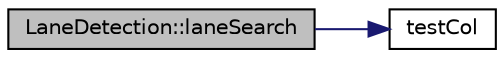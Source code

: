 digraph "LaneDetection::laneSearch"
{
 // LATEX_PDF_SIZE
  edge [fontname="Helvetica",fontsize="10",labelfontname="Helvetica",labelfontsize="10"];
  node [fontname="Helvetica",fontsize="10",shape=record];
  rankdir="LR";
  Node1 [label="LaneDetection::laneSearch",height=0.2,width=0.4,color="black", fillcolor="grey75", style="filled", fontcolor="black",tooltip="Creates a vector of y values for each row whereas the y value is the position of the lane in that row..."];
  Node1 -> Node2 [color="midnightblue",fontsize="10",style="solid",fontname="Helvetica"];
  Node2 [label="testCol",height=0.2,width=0.4,color="black", fillcolor="white", style="filled",URL="$_lane_detection_8cpp.html#a72be4fc48de87739d1493aa2c14c9246",tooltip="Variable to change the color of the search windows so the user can see if currently the left or the r..."];
}
